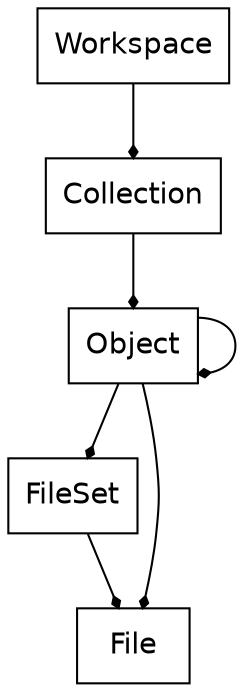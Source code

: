 digraph {
    node [shape = box, fontname = helvetica]
    edge [arrowhead = diamond, arrowsize = 0.5]

    Workspace -> Collection -> Object -> FileSet -> File
    Object -> Object
    Object -> File
}
